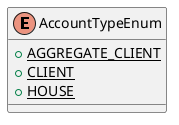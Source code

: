 @startuml

    enum AccountTypeEnum [[AccountTypeEnum.html]] {
        {static} +AGGREGATE_CLIENT
        {static} +CLIENT
        {static} +HOUSE
    }

@enduml

